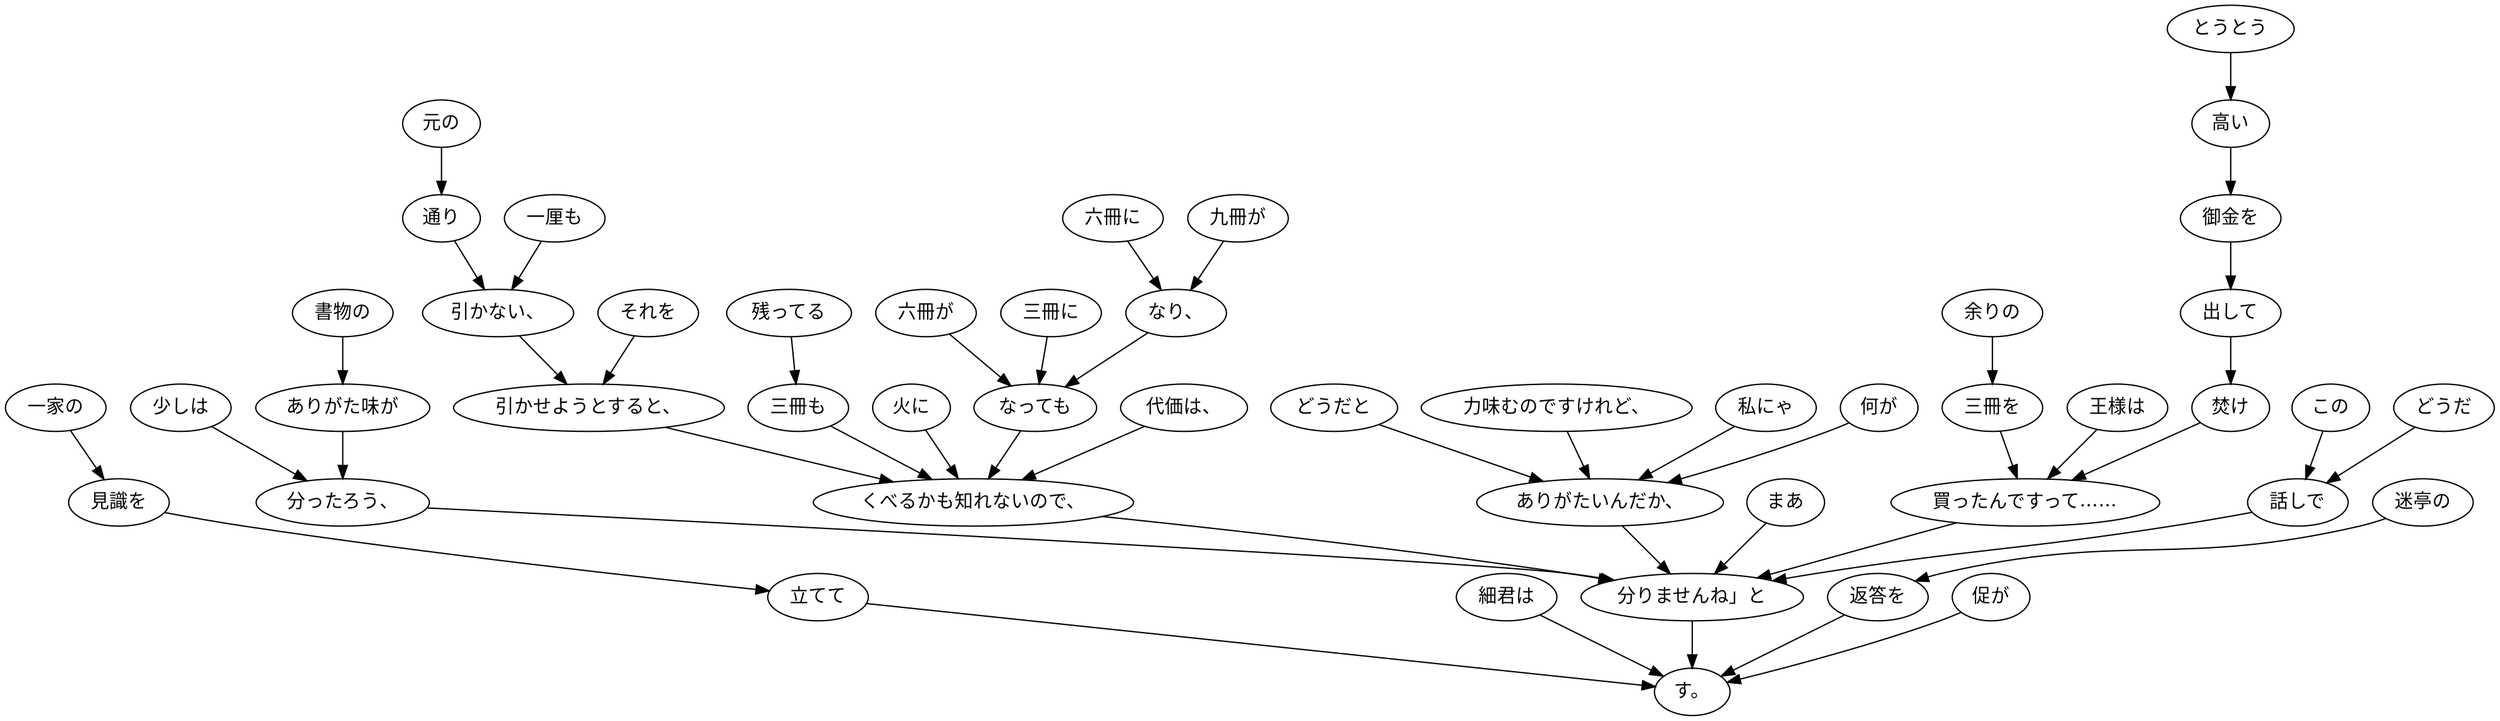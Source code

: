 digraph graph1436 {
	node0 [label="九冊が"];
	node1 [label="六冊に"];
	node2 [label="なり、"];
	node3 [label="六冊が"];
	node4 [label="三冊に"];
	node5 [label="なっても"];
	node6 [label="代価は、"];
	node7 [label="元の"];
	node8 [label="通り"];
	node9 [label="一厘も"];
	node10 [label="引かない、"];
	node11 [label="それを"];
	node12 [label="引かせようとすると、"];
	node13 [label="残ってる"];
	node14 [label="三冊も"];
	node15 [label="火に"];
	node16 [label="くべるかも知れないので、"];
	node17 [label="王様は"];
	node18 [label="とうとう"];
	node19 [label="高い"];
	node20 [label="御金を"];
	node21 [label="出して"];
	node22 [label="焚け"];
	node23 [label="余りの"];
	node24 [label="三冊を"];
	node25 [label="買ったんですって……"];
	node26 [label="どうだ"];
	node27 [label="この"];
	node28 [label="話しで"];
	node29 [label="少しは"];
	node30 [label="書物の"];
	node31 [label="ありがた味が"];
	node32 [label="分ったろう、"];
	node33 [label="どうだと"];
	node34 [label="力味むのですけれど、"];
	node35 [label="私にゃ"];
	node36 [label="何が"];
	node37 [label="ありがたいんだか、"];
	node38 [label="まあ"];
	node39 [label="分りませんね」と"];
	node40 [label="細君は"];
	node41 [label="一家の"];
	node42 [label="見識を"];
	node43 [label="立てて"];
	node44 [label="迷亭の"];
	node45 [label="返答を"];
	node46 [label="促が"];
	node47 [label="す。"];
	node0 -> node2;
	node1 -> node2;
	node2 -> node5;
	node3 -> node5;
	node4 -> node5;
	node5 -> node16;
	node6 -> node16;
	node7 -> node8;
	node8 -> node10;
	node9 -> node10;
	node10 -> node12;
	node11 -> node12;
	node12 -> node16;
	node13 -> node14;
	node14 -> node16;
	node15 -> node16;
	node16 -> node39;
	node17 -> node25;
	node18 -> node19;
	node19 -> node20;
	node20 -> node21;
	node21 -> node22;
	node22 -> node25;
	node23 -> node24;
	node24 -> node25;
	node25 -> node39;
	node26 -> node28;
	node27 -> node28;
	node28 -> node39;
	node29 -> node32;
	node30 -> node31;
	node31 -> node32;
	node32 -> node39;
	node33 -> node37;
	node34 -> node37;
	node35 -> node37;
	node36 -> node37;
	node37 -> node39;
	node38 -> node39;
	node39 -> node47;
	node40 -> node47;
	node41 -> node42;
	node42 -> node43;
	node43 -> node47;
	node44 -> node45;
	node45 -> node47;
	node46 -> node47;
}
